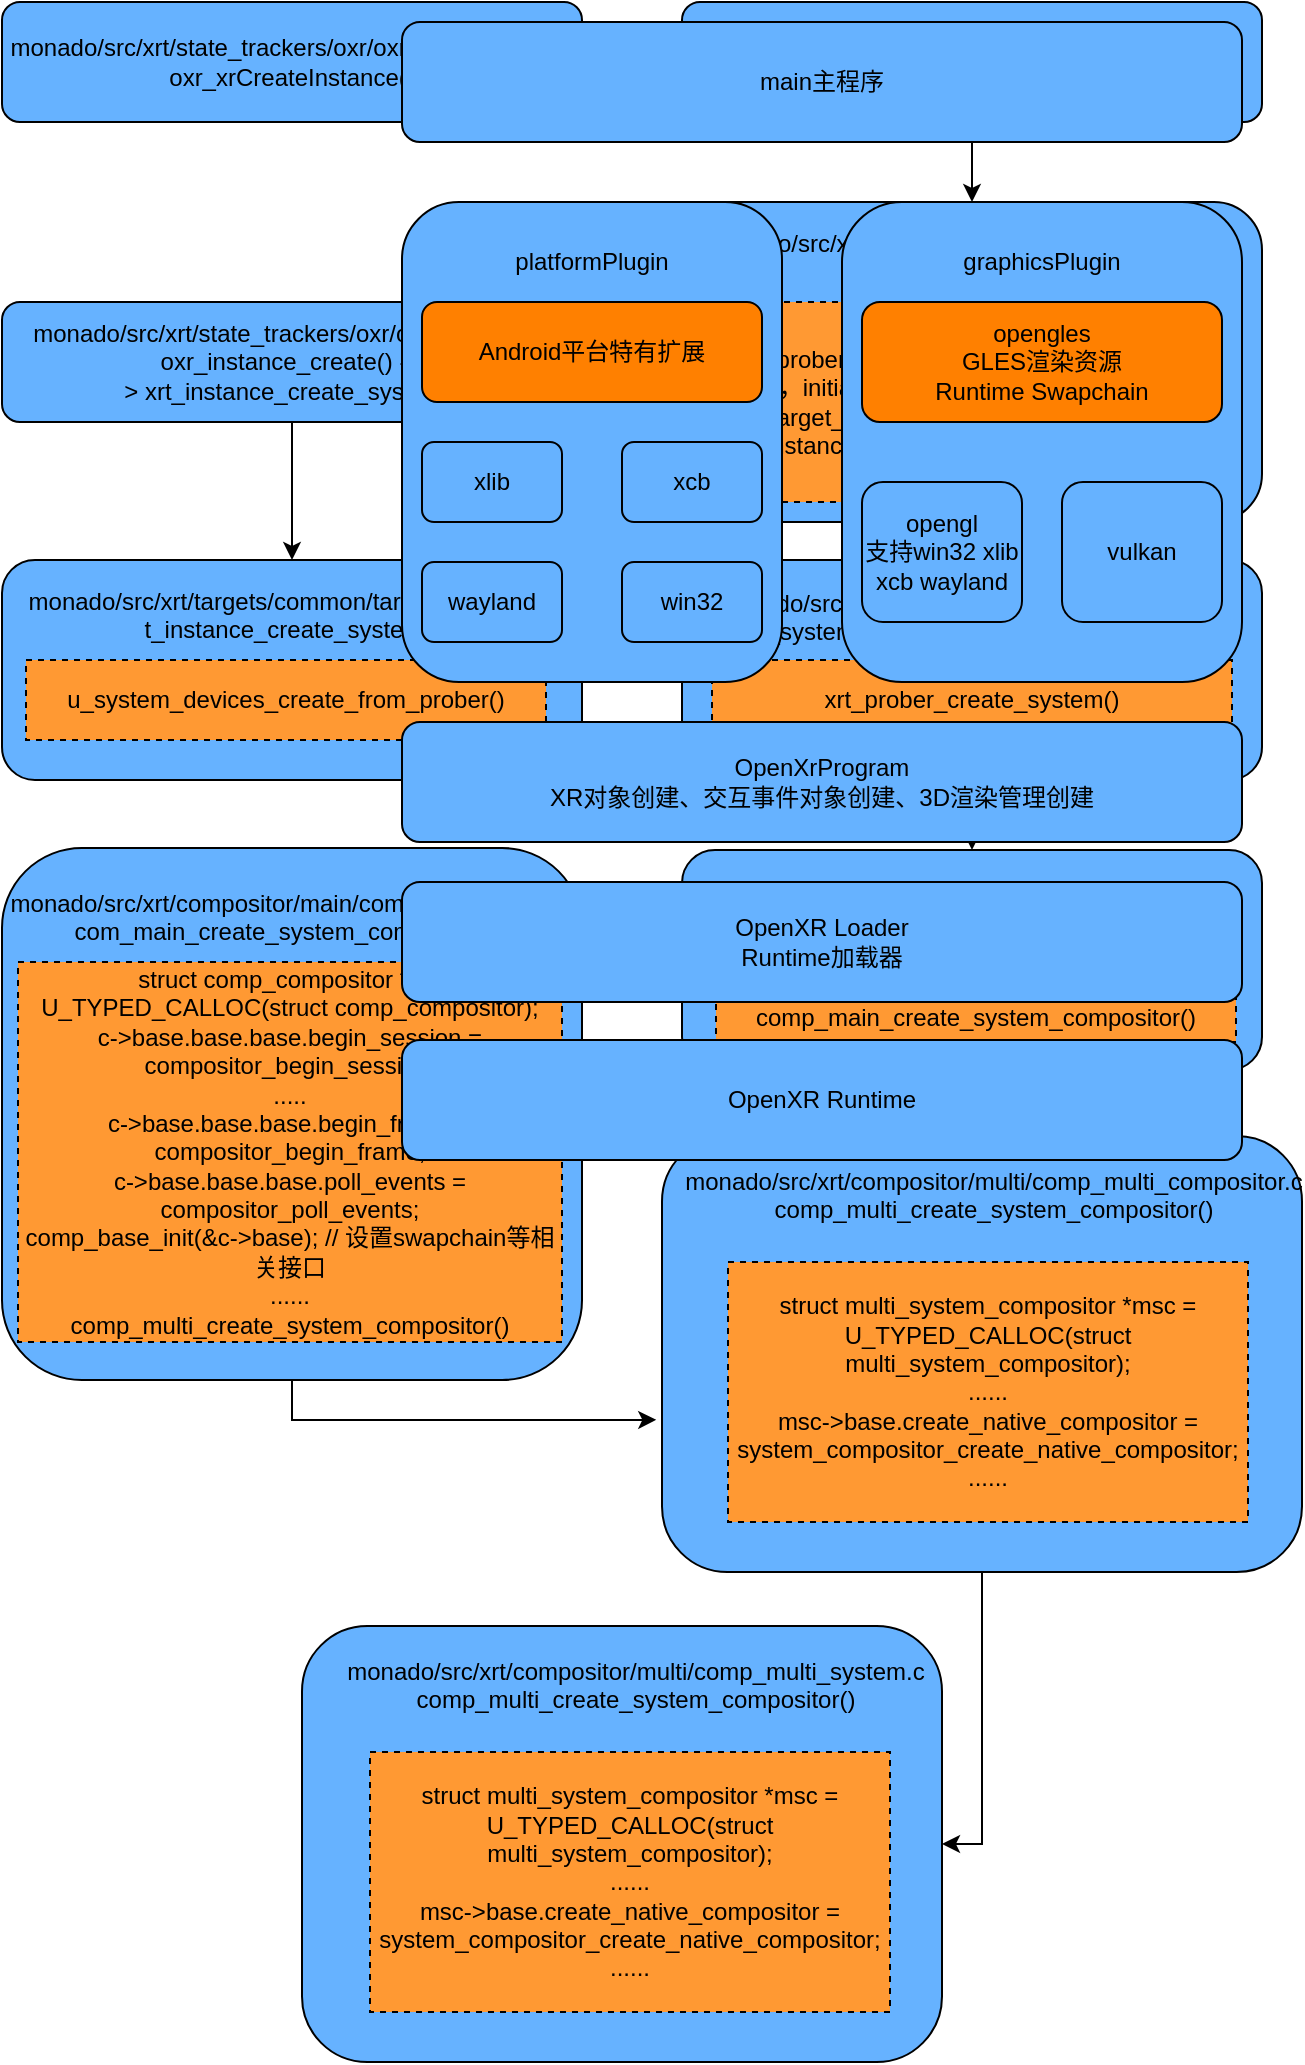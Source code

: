 <mxfile version="24.5.4" type="device">
  <diagram name="第 1 页" id="AAamVNHAt-Iz7BKqVNvt">
    <mxGraphModel dx="1120" dy="434" grid="1" gridSize="10" guides="1" tooltips="1" connect="1" arrows="1" fold="1" page="1" pageScale="1" pageWidth="827" pageHeight="1169" math="0" shadow="0">
      <root>
        <mxCell id="0" />
        <mxCell id="1" parent="0" />
        <mxCell id="nCw6ji7hn8t8J34CI48--5" value="" style="edgeStyle=orthogonalEdgeStyle;rounded=0;orthogonalLoop=1;jettySize=auto;html=1;" parent="1" source="nCw6ji7hn8t8J34CI48--1" target="nCw6ji7hn8t8J34CI48--2" edge="1">
          <mxGeometry relative="1" as="geometry" />
        </mxCell>
        <mxCell id="nCw6ji7hn8t8J34CI48--1" value="monado/src/xrt/state_trackers/oxr/oxr_api_instance.c&lt;div&gt;oxr_xrCreateInstance()&lt;br&gt;&lt;/div&gt;" style="rounded=1;whiteSpace=wrap;html=1;fillColor=#66B2FF;" parent="1" vertex="1">
          <mxGeometry x="20" y="40" width="290" height="60" as="geometry" />
        </mxCell>
        <mxCell id="nCw6ji7hn8t8J34CI48--6" value="" style="edgeStyle=orthogonalEdgeStyle;rounded=0;orthogonalLoop=1;jettySize=auto;html=1;" parent="1" source="nCw6ji7hn8t8J34CI48--2" edge="1">
          <mxGeometry relative="1" as="geometry">
            <mxPoint x="505" y="140" as="targetPoint" />
          </mxGeometry>
        </mxCell>
        <mxCell id="nCw6ji7hn8t8J34CI48--2" value="monado/src/xrt/state_trackers/oxr/oxr_instance.c&lt;div&gt;oxr_instance_create()&lt;br&gt;&lt;/div&gt;" style="rounded=1;whiteSpace=wrap;html=1;fillColor=#66B2FF;" parent="1" vertex="1">
          <mxGeometry x="360" y="40" width="290" height="60" as="geometry" />
        </mxCell>
        <mxCell id="nCw6ji7hn8t8J34CI48--11" value="" style="edgeStyle=orthogonalEdgeStyle;rounded=0;orthogonalLoop=1;jettySize=auto;html=1;" parent="1" source="nCw6ji7hn8t8J34CI48--4" target="nCw6ji7hn8t8J34CI48--10" edge="1">
          <mxGeometry relative="1" as="geometry" />
        </mxCell>
        <mxCell id="nCw6ji7hn8t8J34CI48--4" value="&lt;div&gt;&lt;br&gt;&lt;/div&gt;" style="rounded=1;whiteSpace=wrap;html=1;fillColor=#66B2FF;" parent="1" vertex="1">
          <mxGeometry x="360" y="140" width="290" height="160" as="geometry" />
        </mxCell>
        <mxCell id="nCw6ji7hn8t8J34CI48--8" value="xrt_prober_create_with_lists()//创建prober对象，initialize()设置prober回调接口，绑定target_lists数组中指定的探测相关函数&lt;div&gt;t_instance_create_system()//设置回调接口&lt;br&gt;&lt;/div&gt;" style="rounded=0;whiteSpace=wrap;html=1;dashed=1;fillColor=#FF9933;" parent="1" vertex="1">
          <mxGeometry x="375" y="190" width="260" height="100" as="geometry" />
        </mxCell>
        <mxCell id="nCw6ji7hn8t8J34CI48--9" value="monado/src/xrt/targets/common/target_instance.c&lt;div&gt;xrt_instance_create()&lt;br&gt;&lt;/div&gt;&lt;div&gt;&lt;br&gt;&lt;/div&gt;" style="text;html=1;align=center;verticalAlign=middle;whiteSpace=wrap;rounded=0;" parent="1" vertex="1">
          <mxGeometry x="473" y="160" width="60" height="30" as="geometry" />
        </mxCell>
        <mxCell id="nCw6ji7hn8t8J34CI48--16" style="edgeStyle=orthogonalEdgeStyle;rounded=0;orthogonalLoop=1;jettySize=auto;html=1;entryX=0.5;entryY=0;entryDx=0;entryDy=0;" parent="1" source="nCw6ji7hn8t8J34CI48--10" target="nCw6ji7hn8t8J34CI48--12" edge="1">
          <mxGeometry relative="1" as="geometry" />
        </mxCell>
        <mxCell id="nCw6ji7hn8t8J34CI48--10" value="monado/src/xrt/state_trackers/oxr/oxr_instance.c&lt;div&gt;oxr_instance_create() ---&amp;gt;&amp;nbsp;xrt_instance_create_system()&lt;br&gt;&lt;/div&gt;" style="rounded=1;whiteSpace=wrap;html=1;fillColor=#66B2FF;" parent="1" vertex="1">
          <mxGeometry x="20" y="190" width="290" height="60" as="geometry" />
        </mxCell>
        <mxCell id="nCw6ji7hn8t8J34CI48--25" style="edgeStyle=orthogonalEdgeStyle;rounded=0;orthogonalLoop=1;jettySize=auto;html=1;entryX=0;entryY=0.5;entryDx=0;entryDy=0;" parent="1" source="nCw6ji7hn8t8J34CI48--12" target="nCw6ji7hn8t8J34CI48--18" edge="1">
          <mxGeometry relative="1" as="geometry" />
        </mxCell>
        <mxCell id="nCw6ji7hn8t8J34CI48--12" value="&lt;div&gt;&lt;br&gt;&lt;/div&gt;" style="rounded=1;whiteSpace=wrap;html=1;fillColor=#66B2FF;" parent="1" vertex="1">
          <mxGeometry x="20" y="319" width="290" height="110" as="geometry" />
        </mxCell>
        <mxCell id="nCw6ji7hn8t8J34CI48--13" value="&lt;div&gt;u_system_devices_create_from_prober()&lt;br&gt;&lt;/div&gt;" style="rounded=0;whiteSpace=wrap;html=1;dashed=1;fillColor=#FF9933;" parent="1" vertex="1">
          <mxGeometry x="32" y="369" width="260" height="40" as="geometry" />
        </mxCell>
        <mxCell id="nCw6ji7hn8t8J34CI48--17" value="monado/src/xrt/targets/common/target_instance.c&lt;br&gt;&lt;div&gt;&lt;span style=&quot;background-color: initial;&quot;&gt;t_instance_create_system()&lt;/span&gt;&lt;br&gt;&lt;/div&gt;&lt;div&gt;&lt;br&gt;&lt;/div&gt;" style="text;html=1;align=center;verticalAlign=middle;whiteSpace=wrap;rounded=0;" parent="1" vertex="1">
          <mxGeometry x="135" y="339" width="60" height="30" as="geometry" />
        </mxCell>
        <mxCell id="nCw6ji7hn8t8J34CI48--29" style="edgeStyle=orthogonalEdgeStyle;rounded=0;orthogonalLoop=1;jettySize=auto;html=1;entryX=0.5;entryY=0;entryDx=0;entryDy=0;" parent="1" source="nCw6ji7hn8t8J34CI48--18" target="nCw6ji7hn8t8J34CI48--26" edge="1">
          <mxGeometry relative="1" as="geometry" />
        </mxCell>
        <mxCell id="nCw6ji7hn8t8J34CI48--18" value="&lt;div&gt;&lt;br&gt;&lt;/div&gt;" style="rounded=1;whiteSpace=wrap;html=1;fillColor=#66B2FF;" parent="1" vertex="1">
          <mxGeometry x="360" y="319" width="290" height="110" as="geometry" />
        </mxCell>
        <mxCell id="nCw6ji7hn8t8J34CI48--19" value="&lt;div&gt;xrt_prober_create_system()&lt;br&gt;&lt;/div&gt;" style="rounded=0;whiteSpace=wrap;html=1;dashed=1;fillColor=#FF9933;" parent="1" vertex="1">
          <mxGeometry x="375" y="369" width="260" height="40" as="geometry" />
        </mxCell>
        <mxCell id="nCw6ji7hn8t8J34CI48--20" value="monado/src/xrt/auxiliary/util/u_system_helpers.c&lt;br&gt;&lt;div&gt;u_system_devices_create_from_prober()&lt;br&gt;&lt;/div&gt;&lt;div&gt;&lt;br&gt;&lt;/div&gt;" style="text;html=1;align=center;verticalAlign=middle;whiteSpace=wrap;rounded=0;" parent="1" vertex="1">
          <mxGeometry x="475" y="340" width="60" height="30" as="geometry" />
        </mxCell>
        <mxCell id="nCw6ji7hn8t8J34CI48--26" value="&lt;div&gt;&lt;br&gt;&lt;/div&gt;" style="rounded=1;whiteSpace=wrap;html=1;fillColor=#66B2FF;" parent="1" vertex="1">
          <mxGeometry x="360" y="464" width="290" height="110" as="geometry" />
        </mxCell>
        <mxCell id="nCw6ji7hn8t8J34CI48--27" value="&lt;div&gt;这里创建主合成器系统对象，设置相关回调接口&lt;/div&gt;&lt;div&gt;comp_main_create_system_compositor()&lt;br&gt;&lt;/div&gt;" style="rounded=0;whiteSpace=wrap;html=1;dashed=1;fillColor=#FF9933;" parent="1" vertex="1">
          <mxGeometry x="377" y="520" width="260" height="40" as="geometry" />
        </mxCell>
        <mxCell id="nCw6ji7hn8t8J34CI48--28" value="monado/src/xrt/targets/common/target_instance.c&lt;br&gt;&lt;div&gt;&lt;span style=&quot;background-color: initial;&quot;&gt;t_instance_create_system()&lt;/span&gt;&lt;br&gt;&lt;/div&gt;&lt;div&gt;&lt;br&gt;&lt;/div&gt;" style="text;html=1;align=center;verticalAlign=middle;whiteSpace=wrap;rounded=0;" parent="1" vertex="1">
          <mxGeometry x="473" y="490" width="60" height="30" as="geometry" />
        </mxCell>
        <mxCell id="nCw6ji7hn8t8J34CI48--31" value="&lt;div&gt;&lt;br&gt;&lt;/div&gt;" style="rounded=1;whiteSpace=wrap;html=1;fillColor=#66B2FF;" parent="1" vertex="1">
          <mxGeometry x="20" y="463" width="290" height="266" as="geometry" />
        </mxCell>
        <UserObject label="struct comp_compositor *c = U_TYPED_CALLOC(struct comp_compositor);&lt;br&gt;c-&amp;gt;base.base.base.begin_session = compositor_begin_session;&lt;div&gt;.....&lt;/div&gt;&lt;div&gt;c-&amp;gt;base.base.base.begin_frame = compositor_begin_frame;&lt;br&gt;&lt;/div&gt;&lt;div&gt;c-&amp;gt;base.base.base.poll_events = compositor_poll_events;&lt;br&gt;&lt;/div&gt;&lt;div&gt;comp_base_init(&amp;amp;c-&amp;gt;base); // 设置swapchain等相关接口&lt;br&gt;&lt;/div&gt;&lt;div&gt;......&lt;/div&gt;&lt;div&gt;comp_multi_create_system_compositor()&lt;br&gt;&lt;/div&gt;" link="struct comp_compositor *c = U_TYPED_CALLOC(struct comp_compositor);&#xa;&#xa;&#xa;c-&gt;base.base.base.begin_session = compositor_begin_session;" id="nCw6ji7hn8t8J34CI48--32">
          <mxCell style="rounded=0;whiteSpace=wrap;html=1;dashed=1;fillColor=#FF9933;" parent="1" vertex="1">
            <mxGeometry x="28" y="520" width="272" height="190" as="geometry" />
          </mxCell>
        </UserObject>
        <mxCell id="nCw6ji7hn8t8J34CI48--33" value="monado/src/xrt/compositor/main/comp_compositor.c&lt;br&gt;&lt;div&gt;&lt;span style=&quot;background-color: initial;&quot;&gt;com_main_create_system_compositor()&lt;/span&gt;&lt;br&gt;&lt;/div&gt;&lt;div&gt;&lt;br&gt;&lt;/div&gt;" style="text;html=1;align=center;verticalAlign=middle;whiteSpace=wrap;rounded=0;" parent="1" vertex="1">
          <mxGeometry x="133" y="490" width="60" height="30" as="geometry" />
        </mxCell>
        <mxCell id="nCw6ji7hn8t8J34CI48--34" style="edgeStyle=orthogonalEdgeStyle;rounded=0;orthogonalLoop=1;jettySize=auto;html=1;entryX=0.997;entryY=0.211;entryDx=0;entryDy=0;entryPerimeter=0;" parent="1" source="nCw6ji7hn8t8J34CI48--26" target="nCw6ji7hn8t8J34CI48--31" edge="1">
          <mxGeometry relative="1" as="geometry" />
        </mxCell>
        <mxCell id="nCw6ji7hn8t8J34CI48--44" style="edgeStyle=orthogonalEdgeStyle;rounded=0;orthogonalLoop=1;jettySize=auto;html=1;entryX=1;entryY=0.5;entryDx=0;entryDy=0;" parent="1" source="nCw6ji7hn8t8J34CI48--35" target="nCw6ji7hn8t8J34CI48--41" edge="1">
          <mxGeometry relative="1" as="geometry" />
        </mxCell>
        <mxCell id="nCw6ji7hn8t8J34CI48--35" value="&lt;div&gt;&lt;br&gt;&lt;/div&gt;" style="rounded=1;whiteSpace=wrap;html=1;fillColor=#66B2FF;" parent="1" vertex="1">
          <mxGeometry x="350" y="607" width="320" height="218" as="geometry" />
        </mxCell>
        <UserObject label="&lt;div&gt;struct multi_system_compositor *msc = U_TYPED_CALLOC(struct multi_system_compositor);&lt;br&gt;&lt;/div&gt;&lt;div&gt;......&lt;/div&gt;&lt;div&gt;msc-&amp;gt;base.create_native_compositor = system_compositor_create_native_compositor;&lt;br&gt;&lt;/div&gt;&lt;div&gt;......&lt;/div&gt;" link="struct comp_compositor *c = U_TYPED_CALLOC(struct comp_compositor);&#xa;&#xa;&#xa;c-&gt;base.base.base.begin_session = compositor_begin_session;" id="nCw6ji7hn8t8J34CI48--36">
          <mxCell style="rounded=0;whiteSpace=wrap;html=1;dashed=1;fillColor=#FF9933;" parent="1" vertex="1">
            <mxGeometry x="383" y="670" width="260" height="130" as="geometry" />
          </mxCell>
        </UserObject>
        <mxCell id="nCw6ji7hn8t8J34CI48--37" value="monado/src/xrt/compositor/multi/comp_multi_compositor.c&lt;br&gt;&lt;div&gt;&lt;span style=&quot;background-color: initial;&quot;&gt;comp_multi_create_system_compositor()&lt;/span&gt;&lt;br&gt;&lt;/div&gt;&lt;div&gt;&lt;br&gt;&lt;/div&gt;" style="text;html=1;align=center;verticalAlign=middle;whiteSpace=wrap;rounded=0;" parent="1" vertex="1">
          <mxGeometry x="486" y="629" width="60" height="30" as="geometry" />
        </mxCell>
        <mxCell id="nCw6ji7hn8t8J34CI48--40" style="edgeStyle=orthogonalEdgeStyle;rounded=0;orthogonalLoop=1;jettySize=auto;html=1;entryX=-0.009;entryY=0.651;entryDx=0;entryDy=0;entryPerimeter=0;exitX=0.5;exitY=1;exitDx=0;exitDy=0;" parent="1" source="nCw6ji7hn8t8J34CI48--31" target="nCw6ji7hn8t8J34CI48--35" edge="1">
          <mxGeometry relative="1" as="geometry" />
        </mxCell>
        <mxCell id="nCw6ji7hn8t8J34CI48--41" value="&lt;div&gt;&lt;br&gt;&lt;/div&gt;" style="rounded=1;whiteSpace=wrap;html=1;fillColor=#66B2FF;" parent="1" vertex="1">
          <mxGeometry x="170" y="852" width="320" height="218" as="geometry" />
        </mxCell>
        <UserObject label="&lt;div&gt;struct multi_system_compositor *msc = U_TYPED_CALLOC(struct multi_system_compositor);&lt;br&gt;&lt;/div&gt;&lt;div&gt;......&lt;/div&gt;&lt;div&gt;msc-&amp;gt;base.create_native_compositor = system_compositor_create_native_compositor;&lt;br&gt;&lt;/div&gt;&lt;div&gt;......&lt;/div&gt;" link="struct comp_compositor *c = U_TYPED_CALLOC(struct comp_compositor);&#xa;&#xa;&#xa;c-&gt;base.base.base.begin_session = compositor_begin_session;" id="nCw6ji7hn8t8J34CI48--42">
          <mxCell style="rounded=0;whiteSpace=wrap;html=1;dashed=1;fillColor=#FF9933;" parent="1" vertex="1">
            <mxGeometry x="204" y="915" width="260" height="130" as="geometry" />
          </mxCell>
        </UserObject>
        <mxCell id="nCw6ji7hn8t8J34CI48--43" value="monado/src/xrt/compositor/multi/comp_multi_system.c&lt;br&gt;&lt;div&gt;&lt;span style=&quot;background-color: initial;&quot;&gt;comp_multi_create_system_compositor&lt;/span&gt;&lt;span style=&quot;background-color: initial;&quot;&gt;()&lt;/span&gt;&lt;br&gt;&lt;/div&gt;&lt;div&gt;&lt;br&gt;&lt;/div&gt;" style="text;html=1;align=center;verticalAlign=middle;whiteSpace=wrap;rounded=0;" parent="1" vertex="1">
          <mxGeometry x="307" y="874" width="60" height="30" as="geometry" />
        </mxCell>
        <mxCell id="juIJVGTfBp-kJvFPhFlG-1" value="main主程序" style="rounded=1;whiteSpace=wrap;html=1;fillStyle=solid;fillColor=#66B2FF;" vertex="1" parent="1">
          <mxGeometry x="220" y="50" width="420" height="60" as="geometry" />
        </mxCell>
        <mxCell id="juIJVGTfBp-kJvFPhFlG-2" value="" style="rounded=1;whiteSpace=wrap;html=1;fillStyle=solid;fillColor=#66B2FF;" vertex="1" parent="1">
          <mxGeometry x="220" y="140" width="190" height="240" as="geometry" />
        </mxCell>
        <mxCell id="juIJVGTfBp-kJvFPhFlG-3" value="" style="rounded=1;whiteSpace=wrap;html=1;fillStyle=solid;fillColor=#66B2FF;" vertex="1" parent="1">
          <mxGeometry x="440" y="140" width="200" height="240" as="geometry" />
        </mxCell>
        <mxCell id="juIJVGTfBp-kJvFPhFlG-4" value="platformPlugin" style="text;html=1;align=center;verticalAlign=middle;whiteSpace=wrap;rounded=0;" vertex="1" parent="1">
          <mxGeometry x="285" y="155" width="60" height="30" as="geometry" />
        </mxCell>
        <mxCell id="juIJVGTfBp-kJvFPhFlG-5" value="Android平台特有扩展" style="rounded=1;whiteSpace=wrap;html=1;fillColor=#FF8000;" vertex="1" parent="1">
          <mxGeometry x="230" y="190" width="170" height="50" as="geometry" />
        </mxCell>
        <mxCell id="juIJVGTfBp-kJvFPhFlG-6" value="xlib" style="rounded=1;whiteSpace=wrap;html=1;fillStyle=solid;fillColor=#66B2FF;" vertex="1" parent="1">
          <mxGeometry x="230" y="260" width="70" height="40" as="geometry" />
        </mxCell>
        <mxCell id="juIJVGTfBp-kJvFPhFlG-7" value="xcb" style="rounded=1;whiteSpace=wrap;html=1;fillStyle=solid;fillColor=#66B2FF;" vertex="1" parent="1">
          <mxGeometry x="330" y="260" width="70" height="40" as="geometry" />
        </mxCell>
        <mxCell id="juIJVGTfBp-kJvFPhFlG-8" value="wayland" style="rounded=1;whiteSpace=wrap;html=1;fillStyle=solid;fillColor=#66B2FF;" vertex="1" parent="1">
          <mxGeometry x="230" y="320" width="70" height="40" as="geometry" />
        </mxCell>
        <mxCell id="juIJVGTfBp-kJvFPhFlG-9" value="win32" style="rounded=1;whiteSpace=wrap;html=1;fillStyle=solid;fillColor=#66B2FF;" vertex="1" parent="1">
          <mxGeometry x="330" y="320" width="70" height="40" as="geometry" />
        </mxCell>
        <mxCell id="juIJVGTfBp-kJvFPhFlG-10" value="graphicsPlugin" style="text;html=1;align=center;verticalAlign=middle;whiteSpace=wrap;rounded=0;" vertex="1" parent="1">
          <mxGeometry x="510" y="155" width="60" height="30" as="geometry" />
        </mxCell>
        <mxCell id="juIJVGTfBp-kJvFPhFlG-11" value="opengles&lt;div&gt;GLES渲染资源&lt;/div&gt;&lt;div&gt;Runtime Swapchain&lt;/div&gt;" style="rounded=1;whiteSpace=wrap;html=1;fillColor=#FF8000;" vertex="1" parent="1">
          <mxGeometry x="450" y="190" width="180" height="60" as="geometry" />
        </mxCell>
        <mxCell id="juIJVGTfBp-kJvFPhFlG-12" value="opengl&lt;div&gt;支持win32 xlib&lt;/div&gt;&lt;div&gt;xcb wayland&lt;/div&gt;" style="rounded=1;whiteSpace=wrap;html=1;fillStyle=solid;fillColor=#66B2FF;" vertex="1" parent="1">
          <mxGeometry x="450" y="280" width="80" height="70" as="geometry" />
        </mxCell>
        <mxCell id="juIJVGTfBp-kJvFPhFlG-13" value="vulkan" style="rounded=1;whiteSpace=wrap;html=1;fillStyle=solid;fillColor=#66B2FF;" vertex="1" parent="1">
          <mxGeometry x="550" y="280" width="80" height="70" as="geometry" />
        </mxCell>
        <mxCell id="juIJVGTfBp-kJvFPhFlG-14" value="OpenXrProgram&lt;div&gt;XR对象创建、交互事件对象创建、3D渲染管理创建&lt;/div&gt;" style="rounded=1;whiteSpace=wrap;html=1;fillStyle=solid;fillColor=#66B2FF;" vertex="1" parent="1">
          <mxGeometry x="220" y="400" width="420" height="60" as="geometry" />
        </mxCell>
        <mxCell id="juIJVGTfBp-kJvFPhFlG-15" value="OpenXR Loader&lt;div&gt;Runtime加载器&lt;/div&gt;" style="rounded=1;whiteSpace=wrap;html=1;fillStyle=solid;fillColor=#66B2FF;" vertex="1" parent="1">
          <mxGeometry x="220" y="480" width="420" height="60" as="geometry" />
        </mxCell>
        <mxCell id="juIJVGTfBp-kJvFPhFlG-16" value="OpenXR Runtime" style="rounded=1;whiteSpace=wrap;html=1;fillStyle=solid;fillColor=#66B2FF;" vertex="1" parent="1">
          <mxGeometry x="220" y="559" width="420" height="60" as="geometry" />
        </mxCell>
      </root>
    </mxGraphModel>
  </diagram>
</mxfile>
